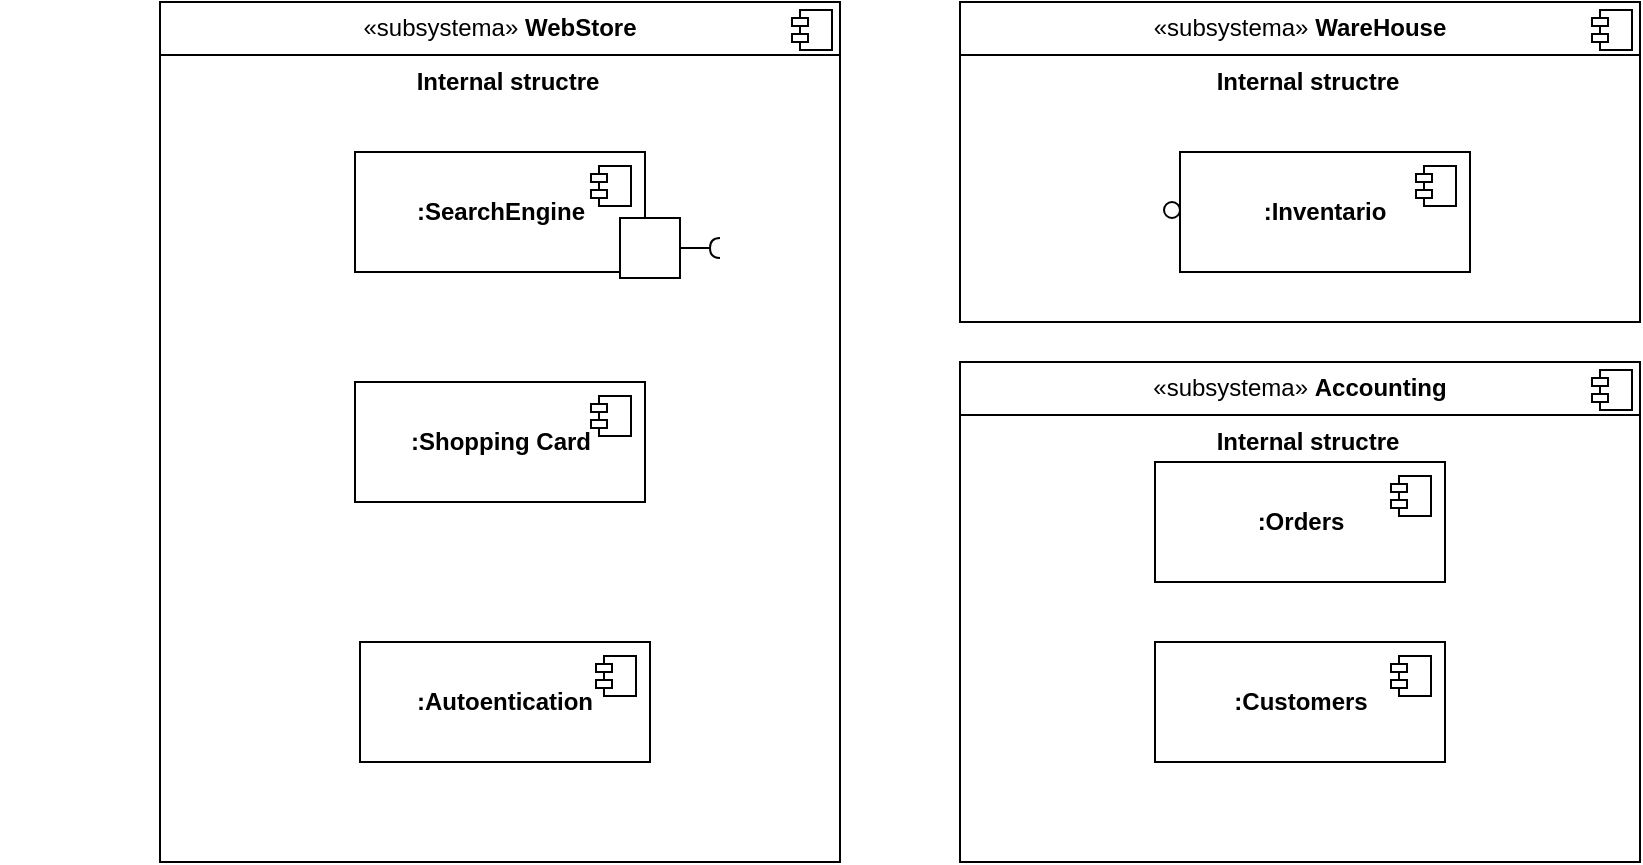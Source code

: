 <mxfile version="26.2.14">
  <diagram name="Page-1" id="5f0bae14-7c28-e335-631c-24af17079c00">
    <mxGraphModel dx="872" dy="473" grid="1" gridSize="10" guides="1" tooltips="1" connect="1" arrows="1" fold="1" page="1" pageScale="1" pageWidth="1100" pageHeight="850" background="none" math="0" shadow="0">
      <root>
        <mxCell id="0" />
        <mxCell id="1" parent="0" />
        <mxCell id="YEKeY4Gh-6eeYzq6tDx2-11" value="&lt;p style=&quot;margin:0px;margin-top:6px;text-align:center;&quot;&gt;&lt;span style=&quot;background-color: transparent; color: light-dark(rgb(0, 0, 0), rgb(255, 255, 255)); text-align: left;&quot;&gt;«subsystema»&lt;/span&gt;&lt;b&gt;&amp;nbsp;WebStore&lt;/b&gt;&lt;/p&gt;&lt;hr size=&quot;1&quot; style=&quot;border-style:solid;&quot;&gt;&lt;p style=&quot;text-align: center; margin: 0px 0px 0px 8px;&quot;&gt;&lt;b&gt;Internal&amp;nbsp;&lt;/b&gt;&lt;b style=&quot;background-color: transparent; color: light-dark(rgb(0, 0, 0), rgb(255, 255, 255));&quot;&gt;structre&lt;/b&gt;&lt;/p&gt;" style="align=left;overflow=fill;html=1;dropTarget=0;whiteSpace=wrap;" vertex="1" parent="1">
          <mxGeometry x="150" y="60" width="340" height="430" as="geometry" />
        </mxCell>
        <mxCell id="YEKeY4Gh-6eeYzq6tDx2-12" value="" style="shape=component;jettyWidth=8;jettyHeight=4;" vertex="1" parent="YEKeY4Gh-6eeYzq6tDx2-11">
          <mxGeometry x="1" width="20" height="20" relative="1" as="geometry">
            <mxPoint x="-24" y="4" as="offset" />
          </mxGeometry>
        </mxCell>
        <mxCell id="YEKeY4Gh-6eeYzq6tDx2-15" value=":SearchEngine" style="html=1;dropTarget=0;whiteSpace=wrap;fontStyle=1" vertex="1" parent="1">
          <mxGeometry x="247.5" y="135" width="145" height="60" as="geometry" />
        </mxCell>
        <mxCell id="YEKeY4Gh-6eeYzq6tDx2-16" value="" style="shape=module;jettyWidth=8;jettyHeight=4;" vertex="1" parent="YEKeY4Gh-6eeYzq6tDx2-15">
          <mxGeometry x="1" width="20" height="20" relative="1" as="geometry">
            <mxPoint x="-27" y="7" as="offset" />
          </mxGeometry>
        </mxCell>
        <mxCell id="YEKeY4Gh-6eeYzq6tDx2-17" value=":Shopping Card" style="html=1;dropTarget=0;whiteSpace=wrap;fontStyle=1" vertex="1" parent="1">
          <mxGeometry x="247.5" y="250" width="145" height="60" as="geometry" />
        </mxCell>
        <mxCell id="YEKeY4Gh-6eeYzq6tDx2-18" value="" style="shape=module;jettyWidth=8;jettyHeight=4;" vertex="1" parent="YEKeY4Gh-6eeYzq6tDx2-17">
          <mxGeometry x="1" width="20" height="20" relative="1" as="geometry">
            <mxPoint x="-27" y="7" as="offset" />
          </mxGeometry>
        </mxCell>
        <mxCell id="YEKeY4Gh-6eeYzq6tDx2-19" value=":Autoentication" style="html=1;dropTarget=0;whiteSpace=wrap;fontStyle=1" vertex="1" parent="1">
          <mxGeometry x="250" y="380" width="145" height="60" as="geometry" />
        </mxCell>
        <mxCell id="YEKeY4Gh-6eeYzq6tDx2-20" value="" style="shape=module;jettyWidth=8;jettyHeight=4;" vertex="1" parent="YEKeY4Gh-6eeYzq6tDx2-19">
          <mxGeometry x="1" width="20" height="20" relative="1" as="geometry">
            <mxPoint x="-27" y="7" as="offset" />
          </mxGeometry>
        </mxCell>
        <mxCell id="YEKeY4Gh-6eeYzq6tDx2-21" value="&lt;p style=&quot;margin:0px;margin-top:6px;text-align:center;&quot;&gt;&lt;span style=&quot;background-color: transparent; color: light-dark(rgb(0, 0, 0), rgb(255, 255, 255)); text-align: left;&quot;&gt;«subsystema»&lt;/span&gt;&lt;b&gt;&amp;nbsp;WareHouse&lt;/b&gt;&lt;/p&gt;&lt;hr size=&quot;1&quot; style=&quot;border-style:solid;&quot;&gt;&lt;p style=&quot;text-align: center; margin: 0px 0px 0px 8px;&quot;&gt;&lt;b&gt;Internal&amp;nbsp;&lt;/b&gt;&lt;b style=&quot;background-color: transparent; color: light-dark(rgb(0, 0, 0), rgb(255, 255, 255));&quot;&gt;structre&lt;/b&gt;&lt;/p&gt;" style="align=left;overflow=fill;html=1;dropTarget=0;whiteSpace=wrap;" vertex="1" parent="1">
          <mxGeometry x="550" y="60" width="340" height="160" as="geometry" />
        </mxCell>
        <mxCell id="YEKeY4Gh-6eeYzq6tDx2-22" value="" style="shape=component;jettyWidth=8;jettyHeight=4;" vertex="1" parent="YEKeY4Gh-6eeYzq6tDx2-21">
          <mxGeometry x="1" width="20" height="20" relative="1" as="geometry">
            <mxPoint x="-24" y="4" as="offset" />
          </mxGeometry>
        </mxCell>
        <mxCell id="YEKeY4Gh-6eeYzq6tDx2-23" value="&lt;p style=&quot;margin:0px;margin-top:6px;text-align:center;&quot;&gt;&lt;span style=&quot;background-color: transparent; color: light-dark(rgb(0, 0, 0), rgb(255, 255, 255)); text-align: left;&quot;&gt;«subsystema»&lt;/span&gt;&lt;b&gt;&amp;nbsp;Accounting&lt;/b&gt;&lt;/p&gt;&lt;hr size=&quot;1&quot; style=&quot;border-style:solid;&quot;&gt;&lt;p style=&quot;text-align: center; margin: 0px 0px 0px 8px;&quot;&gt;&lt;b&gt;Internal structre&lt;/b&gt;&lt;/p&gt;" style="align=left;overflow=fill;html=1;dropTarget=0;whiteSpace=wrap;" vertex="1" parent="1">
          <mxGeometry x="550" y="240" width="340" height="250" as="geometry" />
        </mxCell>
        <mxCell id="YEKeY4Gh-6eeYzq6tDx2-24" value="" style="shape=component;jettyWidth=8;jettyHeight=4;" vertex="1" parent="YEKeY4Gh-6eeYzq6tDx2-23">
          <mxGeometry x="1" width="20" height="20" relative="1" as="geometry">
            <mxPoint x="-24" y="4" as="offset" />
          </mxGeometry>
        </mxCell>
        <mxCell id="YEKeY4Gh-6eeYzq6tDx2-25" value=":Inventario" style="html=1;dropTarget=0;whiteSpace=wrap;fontStyle=1" vertex="1" parent="1">
          <mxGeometry x="660" y="135" width="145" height="60" as="geometry" />
        </mxCell>
        <mxCell id="YEKeY4Gh-6eeYzq6tDx2-26" value="" style="shape=module;jettyWidth=8;jettyHeight=4;" vertex="1" parent="YEKeY4Gh-6eeYzq6tDx2-25">
          <mxGeometry x="1" width="20" height="20" relative="1" as="geometry">
            <mxPoint x="-27" y="7" as="offset" />
          </mxGeometry>
        </mxCell>
        <mxCell id="YEKeY4Gh-6eeYzq6tDx2-27" value=":Orders" style="html=1;dropTarget=0;whiteSpace=wrap;fontStyle=1" vertex="1" parent="1">
          <mxGeometry x="647.5" y="290" width="145" height="60" as="geometry" />
        </mxCell>
        <mxCell id="YEKeY4Gh-6eeYzq6tDx2-28" value="" style="shape=module;jettyWidth=8;jettyHeight=4;" vertex="1" parent="YEKeY4Gh-6eeYzq6tDx2-27">
          <mxGeometry x="1" width="20" height="20" relative="1" as="geometry">
            <mxPoint x="-27" y="7" as="offset" />
          </mxGeometry>
        </mxCell>
        <mxCell id="YEKeY4Gh-6eeYzq6tDx2-31" value=":Customers" style="html=1;dropTarget=0;whiteSpace=wrap;fontStyle=1" vertex="1" parent="1">
          <mxGeometry x="647.5" y="380" width="145" height="60" as="geometry" />
        </mxCell>
        <mxCell id="YEKeY4Gh-6eeYzq6tDx2-32" value="" style="shape=module;jettyWidth=8;jettyHeight=4;" vertex="1" parent="YEKeY4Gh-6eeYzq6tDx2-31">
          <mxGeometry x="1" width="20" height="20" relative="1" as="geometry">
            <mxPoint x="-27" y="7" as="offset" />
          </mxGeometry>
        </mxCell>
        <mxCell id="YEKeY4Gh-6eeYzq6tDx2-45" value="" style="endArrow=none;html=1;rounded=0;align=center;verticalAlign=top;endFill=0;labelBackgroundColor=none;endSize=2;entryX=0;entryY=0.5;entryDx=0;entryDy=0;" edge="1" source="YEKeY4Gh-6eeYzq6tDx2-46" target="YEKeY4Gh-6eeYzq6tDx2-25" parent="1">
          <mxGeometry relative="1" as="geometry">
            <mxPoint x="393" y="165" as="sourcePoint" />
          </mxGeometry>
        </mxCell>
        <mxCell id="YEKeY4Gh-6eeYzq6tDx2-46" value="" style="ellipse;html=1;fontSize=11;align=center;fillColor=none;points=[];aspect=fixed;resizable=0;verticalAlign=bottom;labelPosition=center;verticalLabelPosition=top;flipH=1;" vertex="1" parent="1">
          <mxGeometry x="652" y="160" width="8" height="8" as="geometry" />
        </mxCell>
        <mxCell id="YEKeY4Gh-6eeYzq6tDx2-49" value="" style="ellipse;whiteSpace=wrap;html=1;align=center;aspect=fixed;fillColor=none;strokeColor=none;resizable=0;perimeter=centerPerimeter;rotatable=0;allowArrows=0;points=[];outlineConnect=1;" vertex="1" parent="1">
          <mxGeometry x="70" y="240" width="10" height="10" as="geometry" />
        </mxCell>
        <mxCell id="YEKeY4Gh-6eeYzq6tDx2-58" value="" style="html=1;rounded=0;" vertex="1" parent="1">
          <mxGeometry x="380" y="168" width="30" height="30" as="geometry" />
        </mxCell>
        <mxCell id="YEKeY4Gh-6eeYzq6tDx2-59" value="" style="endArrow=none;html=1;rounded=0;align=center;verticalAlign=top;endFill=0;labelBackgroundColor=none;endSize=2;" edge="1" source="YEKeY4Gh-6eeYzq6tDx2-58" target="YEKeY4Gh-6eeYzq6tDx2-60" parent="1">
          <mxGeometry relative="1" as="geometry" />
        </mxCell>
        <mxCell id="YEKeY4Gh-6eeYzq6tDx2-60" value="" style="shape=requiredInterface;html=1;fontSize=11;align=center;fillColor=none;points=[];aspect=fixed;resizable=0;verticalAlign=bottom;labelPosition=center;verticalLabelPosition=top;flipH=1;" vertex="1" parent="1">
          <mxGeometry x="425" y="178" width="5" height="10" as="geometry" />
        </mxCell>
      </root>
    </mxGraphModel>
  </diagram>
</mxfile>
